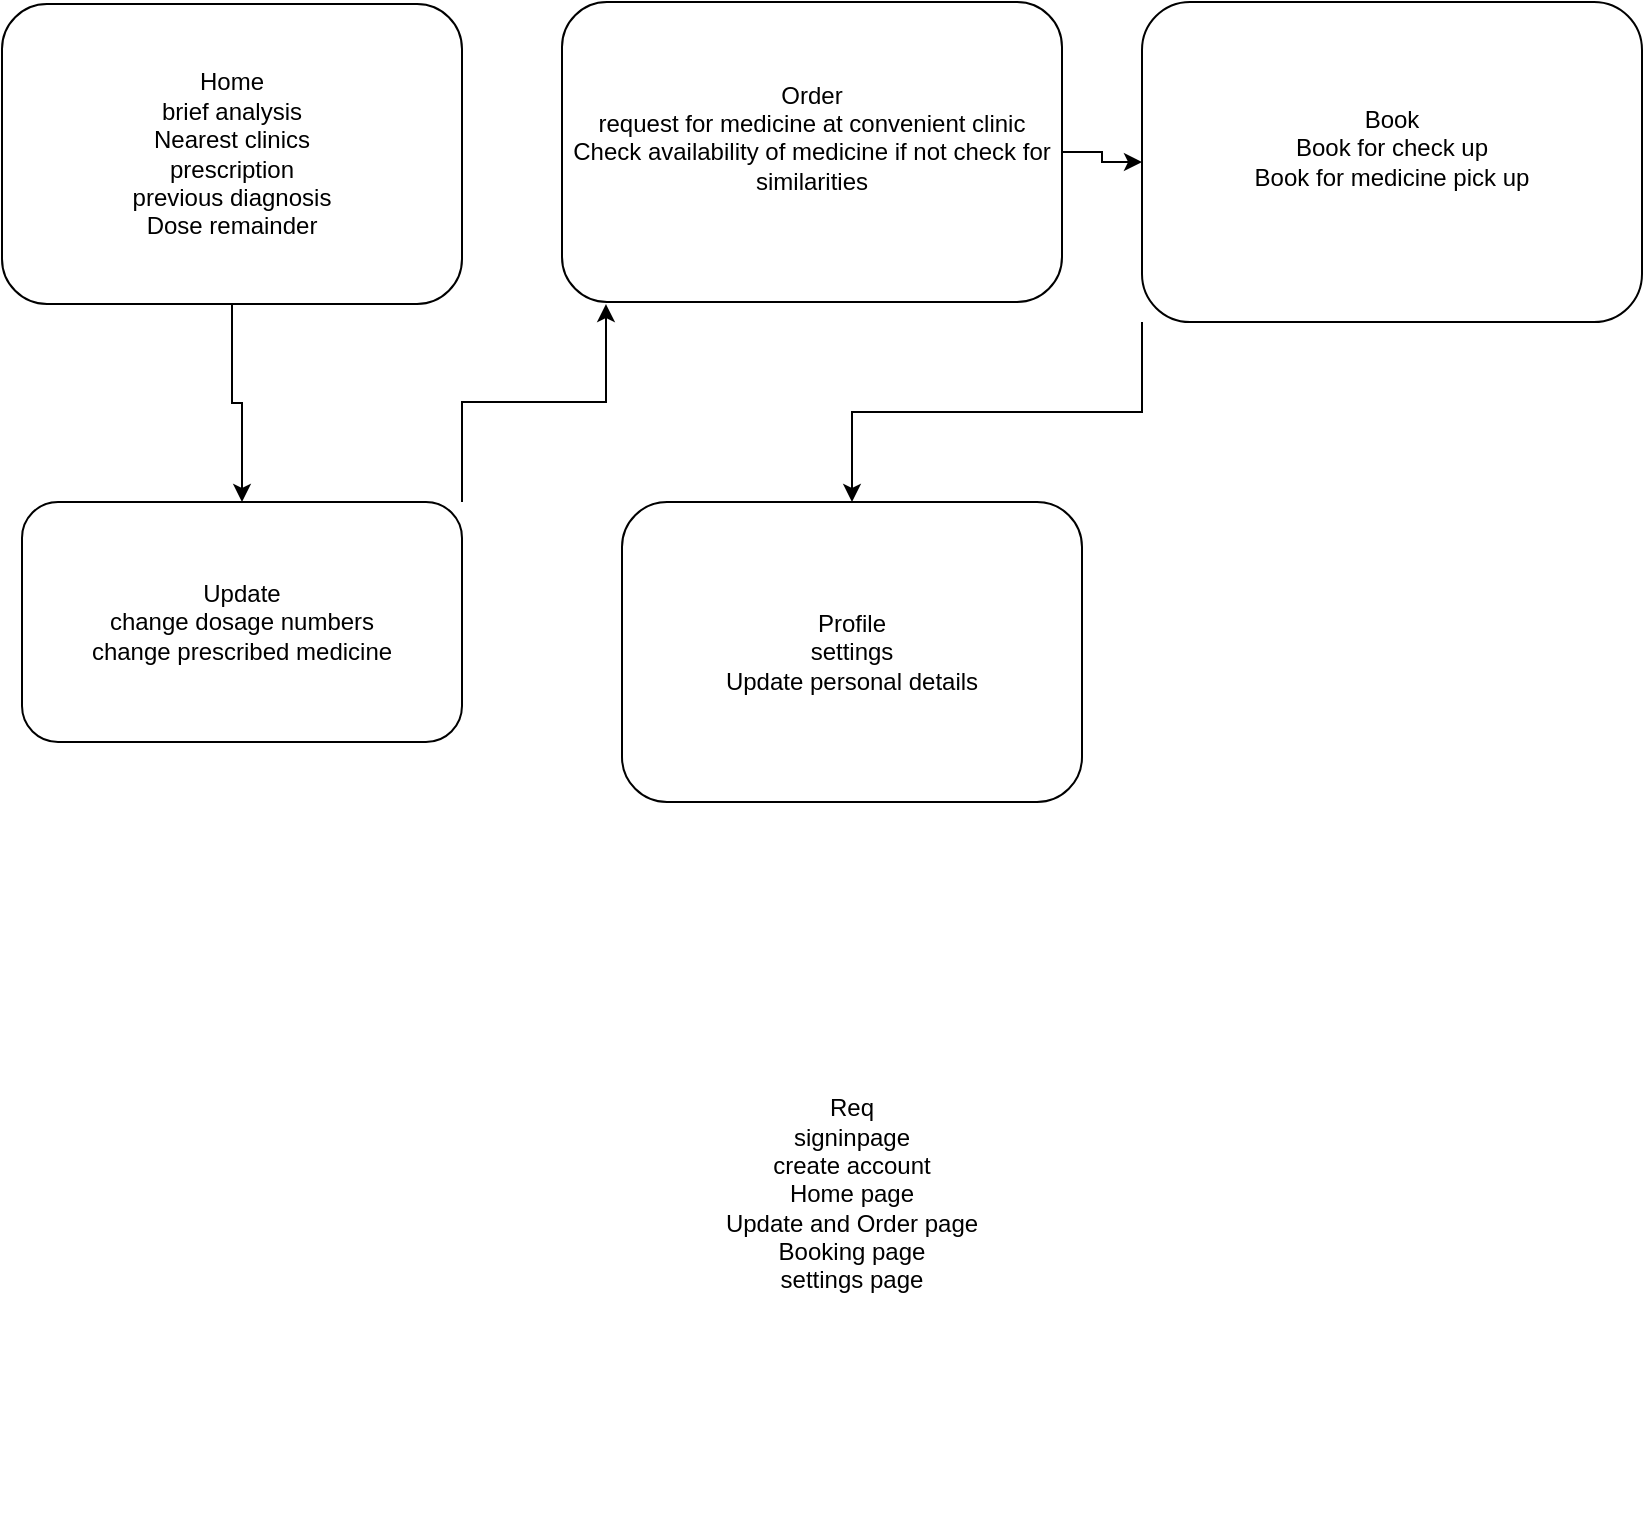 <mxfile version="20.8.23" type="github">
  <diagram name="Page-1" id="-h4ZRVuws69emcKpWdF7">
    <mxGraphModel dx="954" dy="574" grid="1" gridSize="10" guides="1" tooltips="1" connect="1" arrows="1" fold="1" page="1" pageScale="1" pageWidth="850" pageHeight="1100" math="0" shadow="0">
      <root>
        <mxCell id="0" />
        <mxCell id="1" parent="0" />
        <mxCell id="6Q0c7e5c6N1S0x8B-yLb-8" style="edgeStyle=orthogonalEdgeStyle;rounded=0;orthogonalLoop=1;jettySize=auto;html=1;exitX=0.5;exitY=1;exitDx=0;exitDy=0;entryX=0.5;entryY=0;entryDx=0;entryDy=0;" edge="1" parent="1" source="6Q0c7e5c6N1S0x8B-yLb-1" target="6Q0c7e5c6N1S0x8B-yLb-6">
          <mxGeometry relative="1" as="geometry" />
        </mxCell>
        <mxCell id="6Q0c7e5c6N1S0x8B-yLb-1" value="&lt;div&gt;Home&lt;/div&gt;&lt;div&gt;brief analysis&lt;/div&gt;&lt;div&gt;Nearest clinics&lt;/div&gt;&lt;div&gt;prescription&lt;/div&gt;&lt;div&gt;previous diagnosis&lt;/div&gt;&lt;div&gt;Dose remainder&lt;br&gt;&lt;/div&gt;" style="rounded=1;whiteSpace=wrap;html=1;" vertex="1" parent="1">
          <mxGeometry x="10" y="41" width="230" height="150" as="geometry" />
        </mxCell>
        <mxCell id="6Q0c7e5c6N1S0x8B-yLb-5" style="edgeStyle=orthogonalEdgeStyle;rounded=0;orthogonalLoop=1;jettySize=auto;html=1;exitX=1;exitY=0.5;exitDx=0;exitDy=0;entryX=0;entryY=0.5;entryDx=0;entryDy=0;" edge="1" parent="1" source="6Q0c7e5c6N1S0x8B-yLb-2" target="6Q0c7e5c6N1S0x8B-yLb-4">
          <mxGeometry relative="1" as="geometry" />
        </mxCell>
        <mxCell id="6Q0c7e5c6N1S0x8B-yLb-2" value="&lt;div&gt;Order&lt;/div&gt;&lt;div&gt;request for medicine at convenient clinic&lt;/div&gt;&lt;div&gt;Check availability of medicine if not check for similarities&lt;/div&gt;&lt;div&gt;&lt;br&gt;&lt;/div&gt;" style="rounded=1;whiteSpace=wrap;html=1;" vertex="1" parent="1">
          <mxGeometry x="290" y="40" width="250" height="150" as="geometry" />
        </mxCell>
        <mxCell id="6Q0c7e5c6N1S0x8B-yLb-10" style="edgeStyle=orthogonalEdgeStyle;rounded=0;orthogonalLoop=1;jettySize=auto;html=1;exitX=0;exitY=1;exitDx=0;exitDy=0;" edge="1" parent="1" source="6Q0c7e5c6N1S0x8B-yLb-4" target="6Q0c7e5c6N1S0x8B-yLb-7">
          <mxGeometry relative="1" as="geometry" />
        </mxCell>
        <mxCell id="6Q0c7e5c6N1S0x8B-yLb-4" value="&lt;div&gt;Book&lt;/div&gt;&lt;div&gt;Book for check up&lt;/div&gt;&lt;div&gt;Book for medicine pick up&lt;/div&gt;&lt;div&gt;&lt;br&gt;&lt;/div&gt;" style="rounded=1;whiteSpace=wrap;html=1;" vertex="1" parent="1">
          <mxGeometry x="580" y="40" width="250" height="160" as="geometry" />
        </mxCell>
        <mxCell id="6Q0c7e5c6N1S0x8B-yLb-9" style="edgeStyle=orthogonalEdgeStyle;rounded=0;orthogonalLoop=1;jettySize=auto;html=1;exitX=1;exitY=0;exitDx=0;exitDy=0;entryX=0.088;entryY=1.007;entryDx=0;entryDy=0;entryPerimeter=0;" edge="1" parent="1" source="6Q0c7e5c6N1S0x8B-yLb-6" target="6Q0c7e5c6N1S0x8B-yLb-2">
          <mxGeometry relative="1" as="geometry" />
        </mxCell>
        <mxCell id="6Q0c7e5c6N1S0x8B-yLb-6" value="&lt;div&gt;Update&lt;/div&gt;&lt;div&gt;change dosage numbers&lt;/div&gt;&lt;div&gt;change prescribed medicine&lt;br&gt;&lt;/div&gt;" style="rounded=1;whiteSpace=wrap;html=1;" vertex="1" parent="1">
          <mxGeometry x="20" y="290" width="220" height="120" as="geometry" />
        </mxCell>
        <mxCell id="6Q0c7e5c6N1S0x8B-yLb-7" value="&lt;div&gt;Profile&lt;/div&gt;&lt;div&gt;settings&lt;/div&gt;&lt;div&gt;Update personal details&lt;br&gt;&lt;/div&gt;" style="rounded=1;whiteSpace=wrap;html=1;" vertex="1" parent="1">
          <mxGeometry x="320" y="290" width="230" height="150" as="geometry" />
        </mxCell>
        <mxCell id="6Q0c7e5c6N1S0x8B-yLb-11" value="&lt;div&gt;Req &lt;br&gt;&lt;/div&gt;&lt;div&gt;signinpage&lt;/div&gt;&lt;div&gt;create account&lt;/div&gt;&lt;div&gt;Home page&lt;/div&gt;&lt;div&gt;Update and Order page&lt;/div&gt;&lt;div&gt;Booking page&lt;/div&gt;settings page" style="text;html=1;strokeColor=none;fillColor=none;align=center;verticalAlign=middle;whiteSpace=wrap;rounded=0;" vertex="1" parent="1">
          <mxGeometry x="130" y="471" width="610" height="330" as="geometry" />
        </mxCell>
      </root>
    </mxGraphModel>
  </diagram>
</mxfile>

